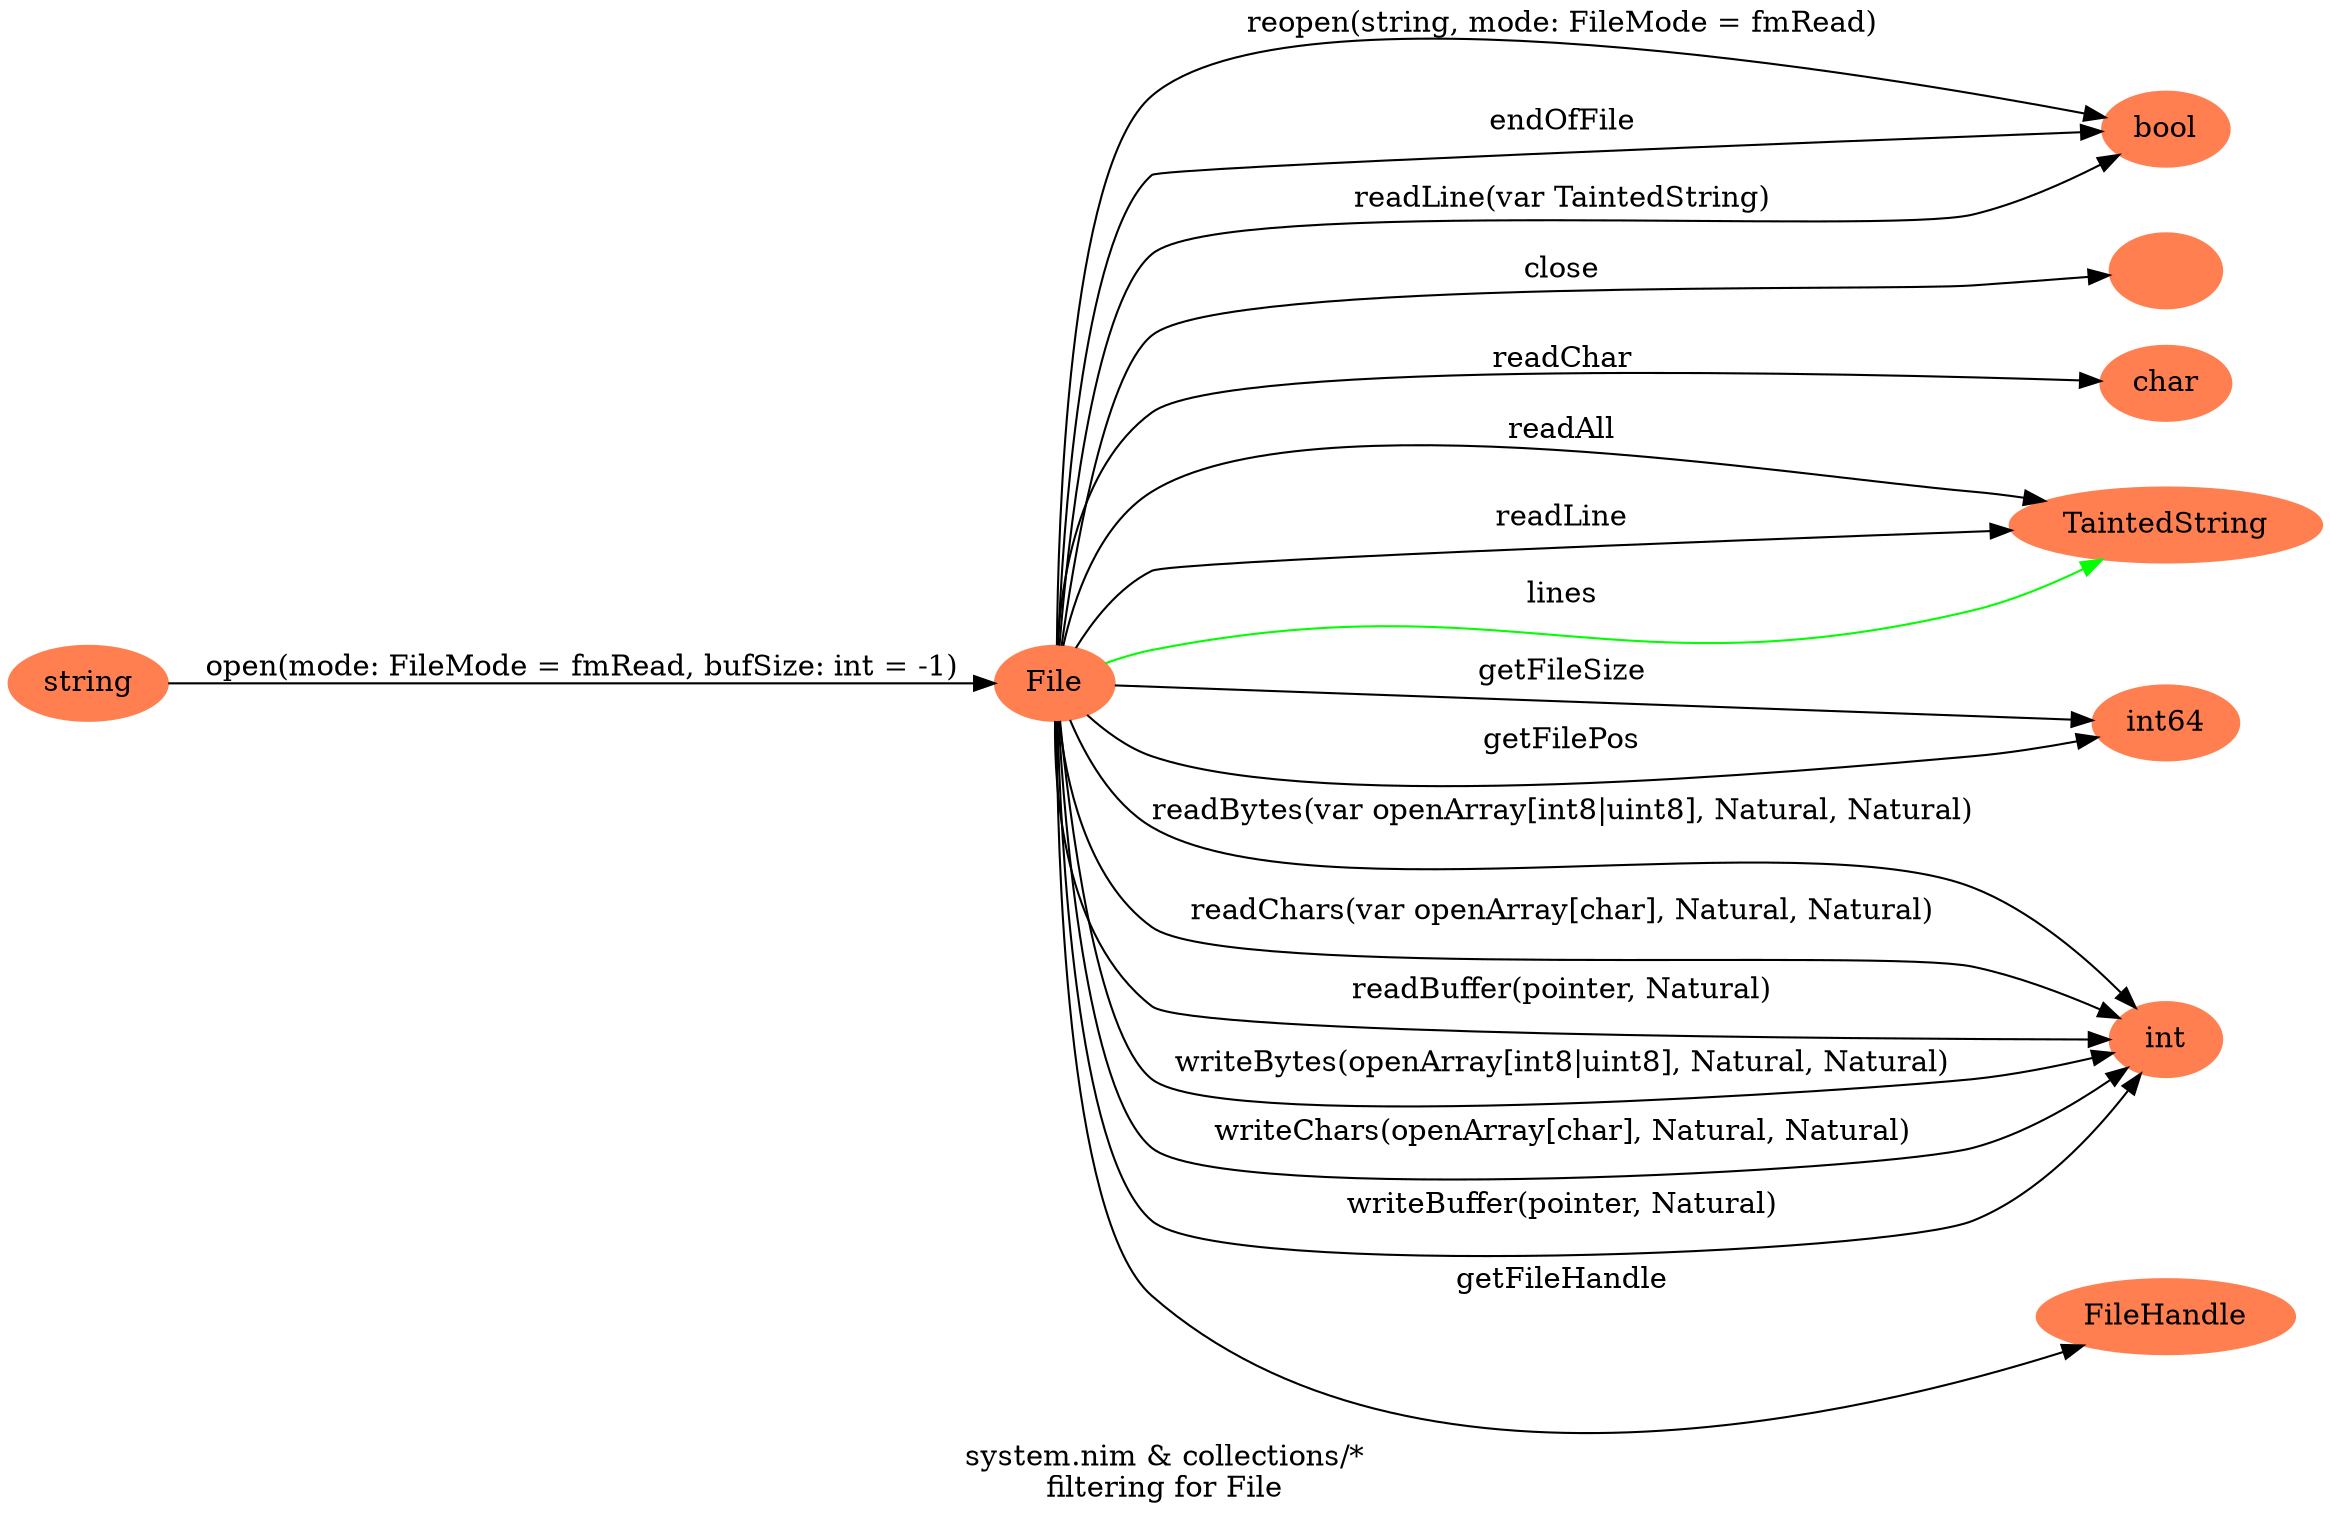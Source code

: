 digraph {
graph [
label = "system.nim & collections/*
filtering for File";
rankdir=LR;
];
node[color=coral, style=filled, label="string" ] N0;
node[color=coral, style=filled, label="File" ] N1;
N0 -> N1 [color="", label="open(mode: FileMode = fmRead, bufSize: int = -1)" ];
node[color=coral, style=filled, label="bool" ] N2;
N1 -> N2 [color="", label="reopen(string, mode: FileMode = fmRead)" ];
node[color=coral, style=filled, label="" ] N3;
N1 -> N3 [color="", label="close" ];
N1 -> N2 [color="", label="endOfFile" ];
node[color=coral, style=filled, label="char" ] N4;
N1 -> N4 [color="", label="readChar" ];
node[color=coral, style=filled, label="TaintedString" ] N5;
N1 -> N5 [color="", label="readAll" ];
N1 -> N5 [color="", label="readLine" ];
N1 -> N2 [color="", label="readLine(var TaintedString)" ];
node[color=coral, style=filled, label="int64" ] N6;
N1 -> N6 [color="", label="getFileSize" ];
node[color=coral, style=filled, label="int" ] N7;
N1 -> N7 [color="", label="readBytes(var openArray[int8|uint8], Natural, Natural)" ];
N1 -> N7 [color="", label="readChars(var openArray[char], Natural, Natural)" ];
N1 -> N7 [color="", label="readBuffer(pointer, Natural)" ];
N1 -> N7 [color="", label="writeBytes(openArray[int8|uint8], Natural, Natural)" ];
N1 -> N7 [color="", label="writeChars(openArray[char], Natural, Natural)" ];
N1 -> N7 [color="", label="writeBuffer(pointer, Natural)" ];
N1 -> N6 [color="", label="getFilePos" ];
node[color=coral, style=filled, label="FileHandle" ] N8;
N1 -> N8 [color="", label="getFileHandle" ];
N1 -> N5 [color="green", label="lines" ];
}
